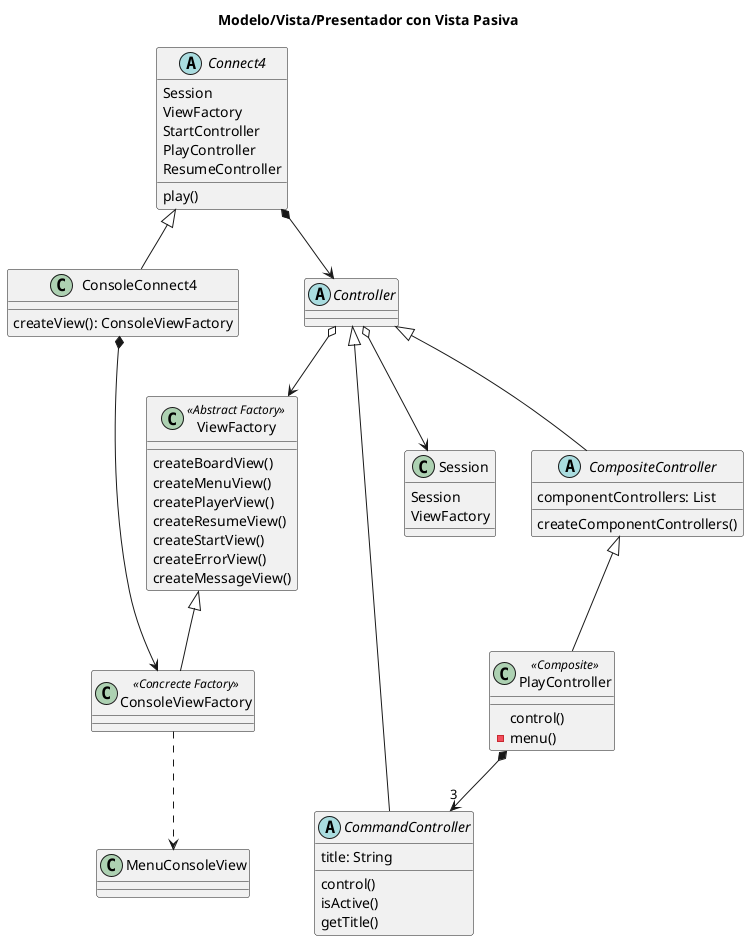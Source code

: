 @startuml

Title "Modelo/Vista/Presentador con Vista Pasiva"

abstract class ViewFactory
abstract class Connect4{
	Session
	ViewFactory
	StartController
	PlayController
	ResumeController
	play()
}

class ConsoleConnect4 {
	createView(): ConsoleViewFactory
}

abstract class Controller{
}
abstract class CommandController {
	title: String
	control()
	isActive()
	getTitle()
}

class Session {
	Session
	ViewFactory
}

class PlayController <<Composite>> {
	control()
	-menu()
}

abstract class CompositeController {
	componentControllers: List
	createComponentControllers()
	
}

class ViewFactory <<Abstract Factory>> {
		createBoardView()
	    createMenuView()
	    createPlayerView()
	    createResumeView()
	    createStartView()
	    createErrorView()
		createMessageView()
}
class ConsoleViewFactory <<Concrecte Factory>>

Connect4 <|-- ConsoleConnect4
Connect4 *--> Controller
Controller o--> Session
Controller o--> ViewFactory
CompositeController <|-- PlayController
Controller <|-- CompositeController 
Controller <|-- CommandController
PlayController *--> "3" CommandController
ViewFactory <|-- ConsoleViewFactory
ConsoleConnect4 *--> ConsoleViewFactory 
ConsoleViewFactory ..> MenuConsoleView 




@enduml
